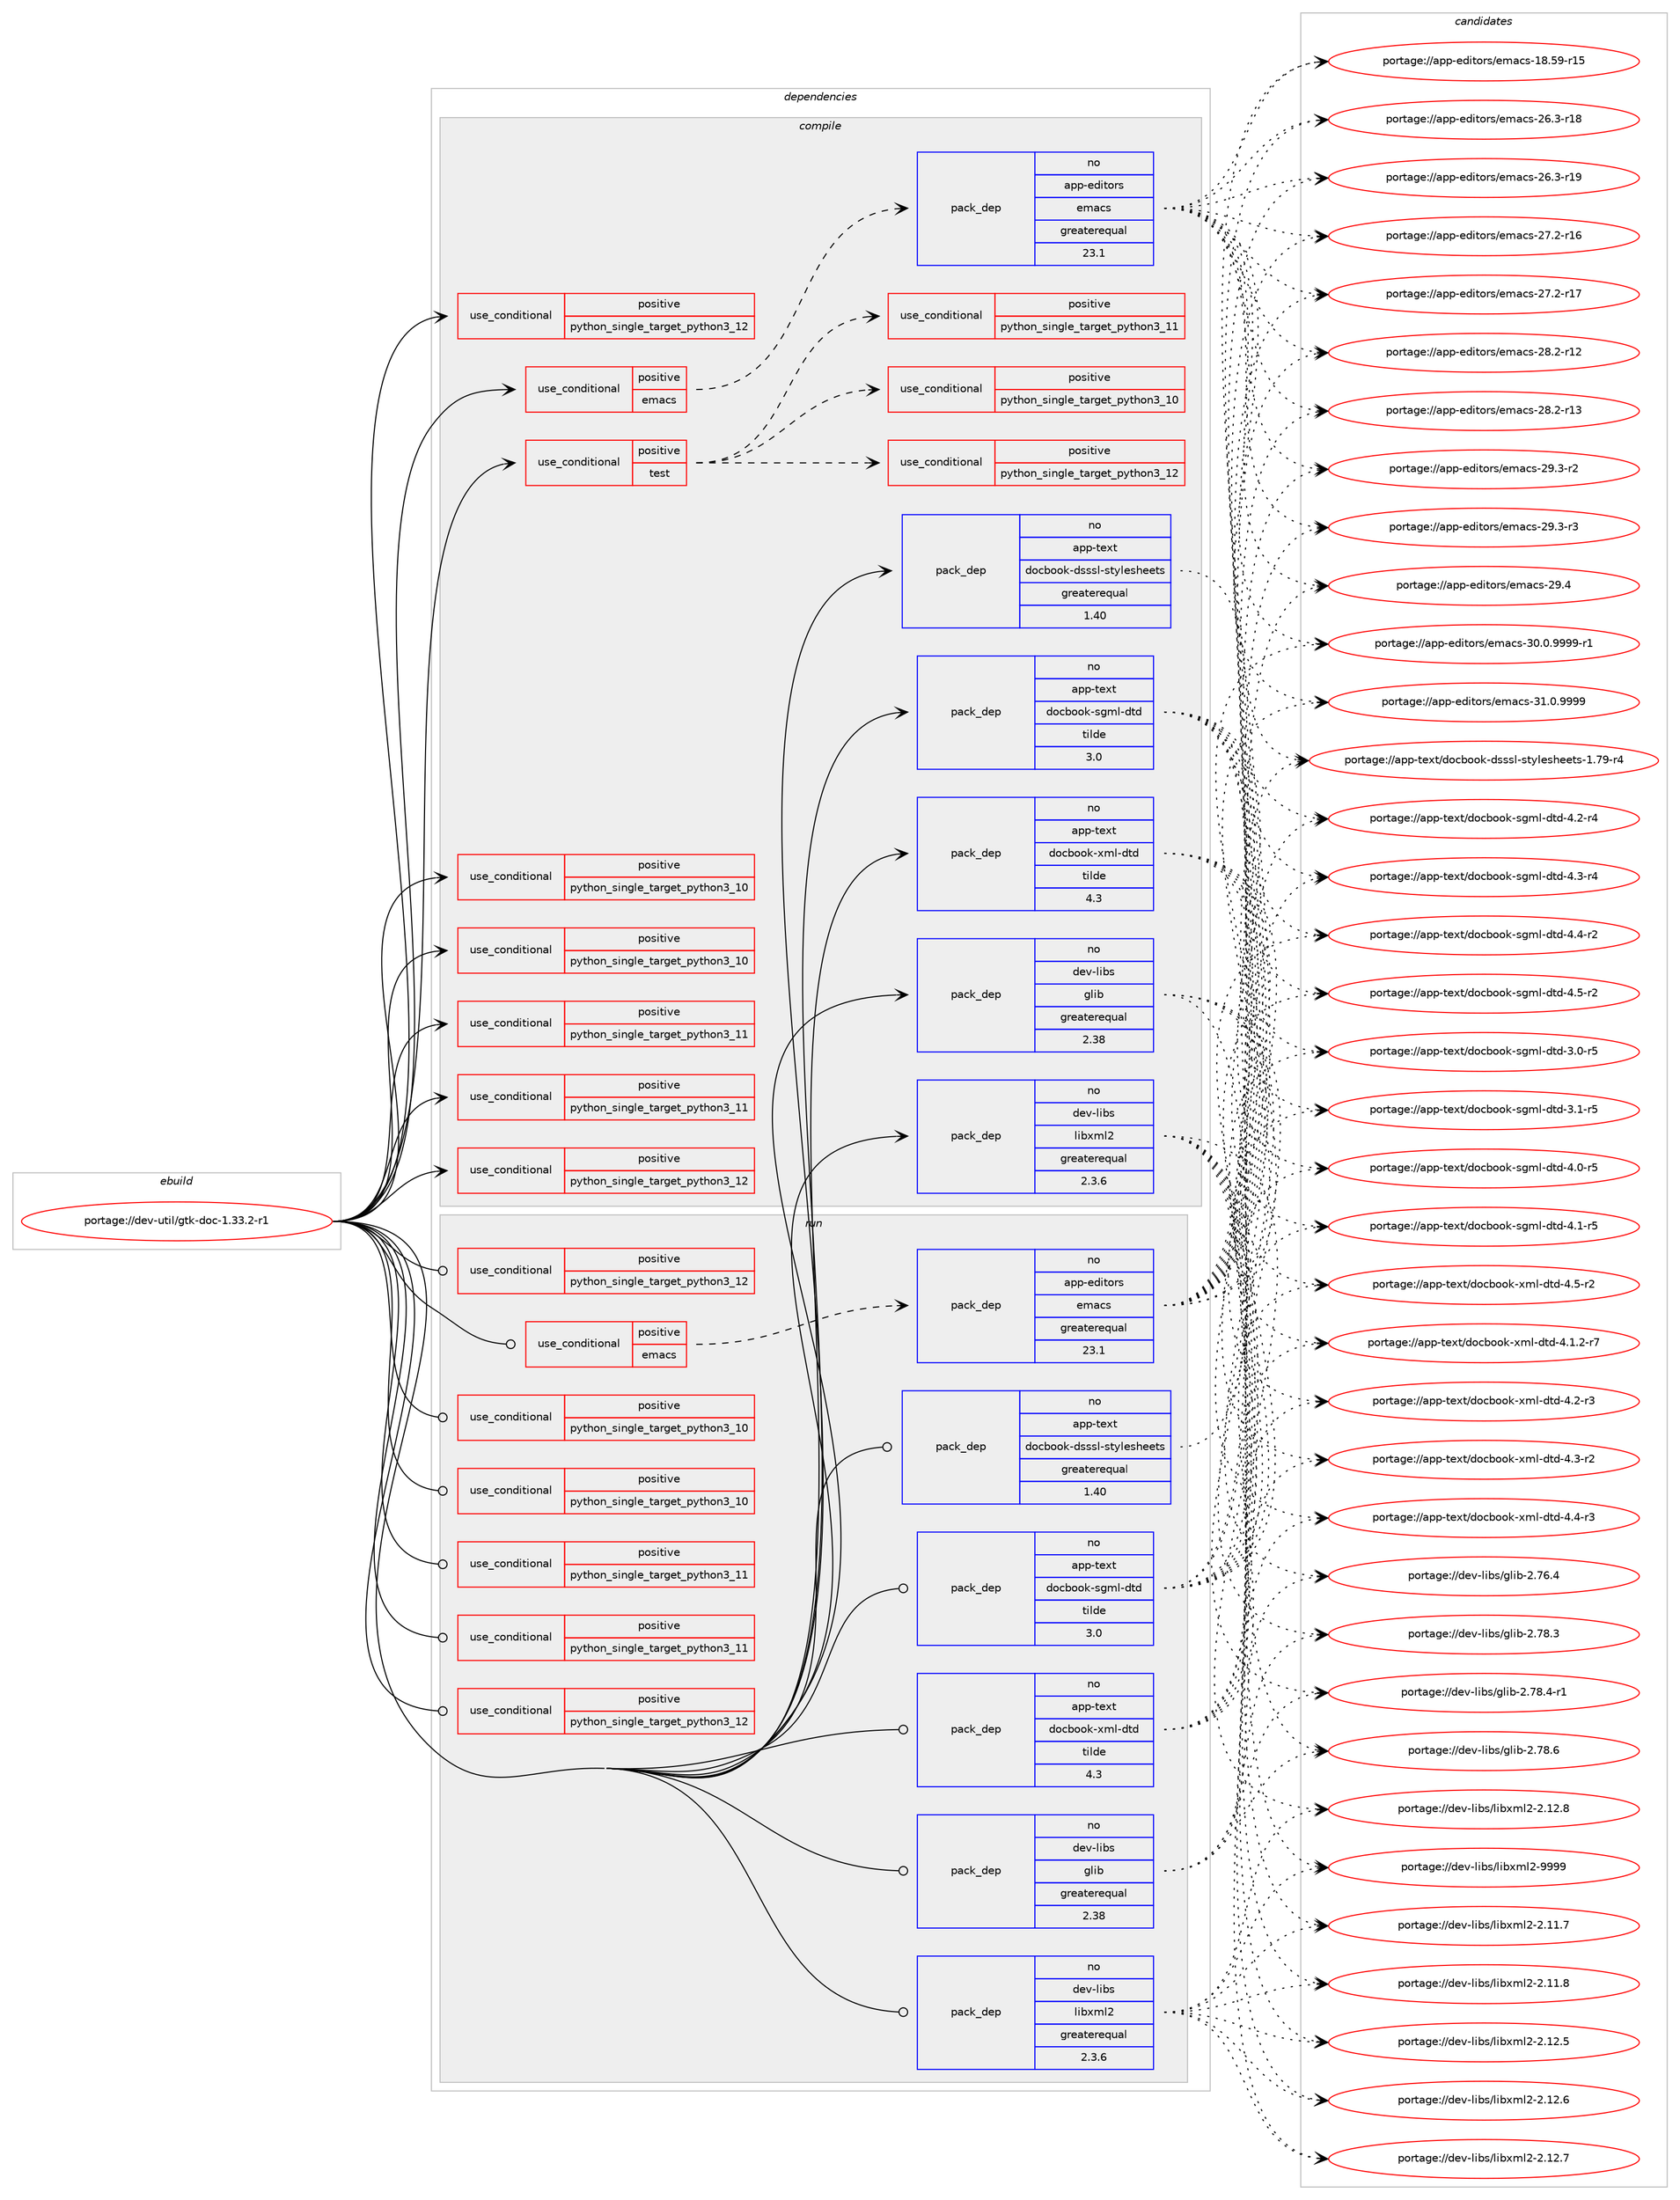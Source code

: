 digraph prolog {

# *************
# Graph options
# *************

newrank=true;
concentrate=true;
compound=true;
graph [rankdir=LR,fontname=Helvetica,fontsize=10,ranksep=1.5];#, ranksep=2.5, nodesep=0.2];
edge  [arrowhead=vee];
node  [fontname=Helvetica,fontsize=10];

# **********
# The ebuild
# **********

subgraph cluster_leftcol {
color=gray;
rank=same;
label=<<i>ebuild</i>>;
id [label="portage://dev-util/gtk-doc-1.33.2-r1", color=red, width=4, href="../dev-util/gtk-doc-1.33.2-r1.svg"];
}

# ****************
# The dependencies
# ****************

subgraph cluster_midcol {
color=gray;
label=<<i>dependencies</i>>;
subgraph cluster_compile {
fillcolor="#eeeeee";
style=filled;
label=<<i>compile</i>>;
subgraph cond59252 {
dependency110151 [label=<<TABLE BORDER="0" CELLBORDER="1" CELLSPACING="0" CELLPADDING="4"><TR><TD ROWSPAN="3" CELLPADDING="10">use_conditional</TD></TR><TR><TD>positive</TD></TR><TR><TD>emacs</TD></TR></TABLE>>, shape=none, color=red];
subgraph pack49504 {
dependency110152 [label=<<TABLE BORDER="0" CELLBORDER="1" CELLSPACING="0" CELLPADDING="4" WIDTH="220"><TR><TD ROWSPAN="6" CELLPADDING="30">pack_dep</TD></TR><TR><TD WIDTH="110">no</TD></TR><TR><TD>app-editors</TD></TR><TR><TD>emacs</TD></TR><TR><TD>greaterequal</TD></TR><TR><TD>23.1</TD></TR></TABLE>>, shape=none, color=blue];
}
dependency110151:e -> dependency110152:w [weight=20,style="dashed",arrowhead="vee"];
}
id:e -> dependency110151:w [weight=20,style="solid",arrowhead="vee"];
subgraph cond59253 {
dependency110153 [label=<<TABLE BORDER="0" CELLBORDER="1" CELLSPACING="0" CELLPADDING="4"><TR><TD ROWSPAN="3" CELLPADDING="10">use_conditional</TD></TR><TR><TD>positive</TD></TR><TR><TD>python_single_target_python3_10</TD></TR></TABLE>>, shape=none, color=red];
# *** BEGIN UNKNOWN DEPENDENCY TYPE (TODO) ***
# dependency110153 -> package_dependency(portage://dev-util/gtk-doc-1.33.2-r1,install,no,dev-lang,python,none,[,,],[slot(3.10)],[])
# *** END UNKNOWN DEPENDENCY TYPE (TODO) ***

}
id:e -> dependency110153:w [weight=20,style="solid",arrowhead="vee"];
subgraph cond59254 {
dependency110154 [label=<<TABLE BORDER="0" CELLBORDER="1" CELLSPACING="0" CELLPADDING="4"><TR><TD ROWSPAN="3" CELLPADDING="10">use_conditional</TD></TR><TR><TD>positive</TD></TR><TR><TD>python_single_target_python3_10</TD></TR></TABLE>>, shape=none, color=red];
# *** BEGIN UNKNOWN DEPENDENCY TYPE (TODO) ***
# dependency110154 -> package_dependency(portage://dev-util/gtk-doc-1.33.2-r1,install,no,dev-python,pygments,none,[,,],[],[use(enable(python_targets_python3_10),negative)])
# *** END UNKNOWN DEPENDENCY TYPE (TODO) ***

}
id:e -> dependency110154:w [weight=20,style="solid",arrowhead="vee"];
subgraph cond59255 {
dependency110155 [label=<<TABLE BORDER="0" CELLBORDER="1" CELLSPACING="0" CELLPADDING="4"><TR><TD ROWSPAN="3" CELLPADDING="10">use_conditional</TD></TR><TR><TD>positive</TD></TR><TR><TD>python_single_target_python3_11</TD></TR></TABLE>>, shape=none, color=red];
# *** BEGIN UNKNOWN DEPENDENCY TYPE (TODO) ***
# dependency110155 -> package_dependency(portage://dev-util/gtk-doc-1.33.2-r1,install,no,dev-lang,python,none,[,,],[slot(3.11)],[])
# *** END UNKNOWN DEPENDENCY TYPE (TODO) ***

}
id:e -> dependency110155:w [weight=20,style="solid",arrowhead="vee"];
subgraph cond59256 {
dependency110156 [label=<<TABLE BORDER="0" CELLBORDER="1" CELLSPACING="0" CELLPADDING="4"><TR><TD ROWSPAN="3" CELLPADDING="10">use_conditional</TD></TR><TR><TD>positive</TD></TR><TR><TD>python_single_target_python3_11</TD></TR></TABLE>>, shape=none, color=red];
# *** BEGIN UNKNOWN DEPENDENCY TYPE (TODO) ***
# dependency110156 -> package_dependency(portage://dev-util/gtk-doc-1.33.2-r1,install,no,dev-python,pygments,none,[,,],[],[use(enable(python_targets_python3_11),negative)])
# *** END UNKNOWN DEPENDENCY TYPE (TODO) ***

}
id:e -> dependency110156:w [weight=20,style="solid",arrowhead="vee"];
subgraph cond59257 {
dependency110157 [label=<<TABLE BORDER="0" CELLBORDER="1" CELLSPACING="0" CELLPADDING="4"><TR><TD ROWSPAN="3" CELLPADDING="10">use_conditional</TD></TR><TR><TD>positive</TD></TR><TR><TD>python_single_target_python3_12</TD></TR></TABLE>>, shape=none, color=red];
# *** BEGIN UNKNOWN DEPENDENCY TYPE (TODO) ***
# dependency110157 -> package_dependency(portage://dev-util/gtk-doc-1.33.2-r1,install,no,dev-lang,python,none,[,,],[slot(3.12)],[])
# *** END UNKNOWN DEPENDENCY TYPE (TODO) ***

}
id:e -> dependency110157:w [weight=20,style="solid",arrowhead="vee"];
subgraph cond59258 {
dependency110158 [label=<<TABLE BORDER="0" CELLBORDER="1" CELLSPACING="0" CELLPADDING="4"><TR><TD ROWSPAN="3" CELLPADDING="10">use_conditional</TD></TR><TR><TD>positive</TD></TR><TR><TD>python_single_target_python3_12</TD></TR></TABLE>>, shape=none, color=red];
# *** BEGIN UNKNOWN DEPENDENCY TYPE (TODO) ***
# dependency110158 -> package_dependency(portage://dev-util/gtk-doc-1.33.2-r1,install,no,dev-python,pygments,none,[,,],[],[use(enable(python_targets_python3_12),negative)])
# *** END UNKNOWN DEPENDENCY TYPE (TODO) ***

}
id:e -> dependency110158:w [weight=20,style="solid",arrowhead="vee"];
subgraph cond59259 {
dependency110159 [label=<<TABLE BORDER="0" CELLBORDER="1" CELLSPACING="0" CELLPADDING="4"><TR><TD ROWSPAN="3" CELLPADDING="10">use_conditional</TD></TR><TR><TD>positive</TD></TR><TR><TD>test</TD></TR></TABLE>>, shape=none, color=red];
subgraph cond59260 {
dependency110160 [label=<<TABLE BORDER="0" CELLBORDER="1" CELLSPACING="0" CELLPADDING="4"><TR><TD ROWSPAN="3" CELLPADDING="10">use_conditional</TD></TR><TR><TD>positive</TD></TR><TR><TD>python_single_target_python3_10</TD></TR></TABLE>>, shape=none, color=red];
# *** BEGIN UNKNOWN DEPENDENCY TYPE (TODO) ***
# dependency110160 -> package_dependency(portage://dev-util/gtk-doc-1.33.2-r1,install,no,dev-python,parameterized,none,[,,],[],[use(enable(python_targets_python3_10),negative)])
# *** END UNKNOWN DEPENDENCY TYPE (TODO) ***

}
dependency110159:e -> dependency110160:w [weight=20,style="dashed",arrowhead="vee"];
subgraph cond59261 {
dependency110161 [label=<<TABLE BORDER="0" CELLBORDER="1" CELLSPACING="0" CELLPADDING="4"><TR><TD ROWSPAN="3" CELLPADDING="10">use_conditional</TD></TR><TR><TD>positive</TD></TR><TR><TD>python_single_target_python3_11</TD></TR></TABLE>>, shape=none, color=red];
# *** BEGIN UNKNOWN DEPENDENCY TYPE (TODO) ***
# dependency110161 -> package_dependency(portage://dev-util/gtk-doc-1.33.2-r1,install,no,dev-python,parameterized,none,[,,],[],[use(enable(python_targets_python3_11),negative)])
# *** END UNKNOWN DEPENDENCY TYPE (TODO) ***

}
dependency110159:e -> dependency110161:w [weight=20,style="dashed",arrowhead="vee"];
subgraph cond59262 {
dependency110162 [label=<<TABLE BORDER="0" CELLBORDER="1" CELLSPACING="0" CELLPADDING="4"><TR><TD ROWSPAN="3" CELLPADDING="10">use_conditional</TD></TR><TR><TD>positive</TD></TR><TR><TD>python_single_target_python3_12</TD></TR></TABLE>>, shape=none, color=red];
# *** BEGIN UNKNOWN DEPENDENCY TYPE (TODO) ***
# dependency110162 -> package_dependency(portage://dev-util/gtk-doc-1.33.2-r1,install,no,dev-python,parameterized,none,[,,],[],[use(enable(python_targets_python3_12),negative)])
# *** END UNKNOWN DEPENDENCY TYPE (TODO) ***

}
dependency110159:e -> dependency110162:w [weight=20,style="dashed",arrowhead="vee"];
}
id:e -> dependency110159:w [weight=20,style="solid",arrowhead="vee"];
subgraph pack49505 {
dependency110163 [label=<<TABLE BORDER="0" CELLBORDER="1" CELLSPACING="0" CELLPADDING="4" WIDTH="220"><TR><TD ROWSPAN="6" CELLPADDING="30">pack_dep</TD></TR><TR><TD WIDTH="110">no</TD></TR><TR><TD>app-text</TD></TR><TR><TD>docbook-dsssl-stylesheets</TD></TR><TR><TD>greaterequal</TD></TR><TR><TD>1.40</TD></TR></TABLE>>, shape=none, color=blue];
}
id:e -> dependency110163:w [weight=20,style="solid",arrowhead="vee"];
subgraph pack49506 {
dependency110164 [label=<<TABLE BORDER="0" CELLBORDER="1" CELLSPACING="0" CELLPADDING="4" WIDTH="220"><TR><TD ROWSPAN="6" CELLPADDING="30">pack_dep</TD></TR><TR><TD WIDTH="110">no</TD></TR><TR><TD>app-text</TD></TR><TR><TD>docbook-sgml-dtd</TD></TR><TR><TD>tilde</TD></TR><TR><TD>3.0</TD></TR></TABLE>>, shape=none, color=blue];
}
id:e -> dependency110164:w [weight=20,style="solid",arrowhead="vee"];
subgraph pack49507 {
dependency110165 [label=<<TABLE BORDER="0" CELLBORDER="1" CELLSPACING="0" CELLPADDING="4" WIDTH="220"><TR><TD ROWSPAN="6" CELLPADDING="30">pack_dep</TD></TR><TR><TD WIDTH="110">no</TD></TR><TR><TD>app-text</TD></TR><TR><TD>docbook-xml-dtd</TD></TR><TR><TD>tilde</TD></TR><TR><TD>4.3</TD></TR></TABLE>>, shape=none, color=blue];
}
id:e -> dependency110165:w [weight=20,style="solid",arrowhead="vee"];
# *** BEGIN UNKNOWN DEPENDENCY TYPE (TODO) ***
# id -> package_dependency(portage://dev-util/gtk-doc-1.33.2-r1,install,no,app-text,docbook-xsl-stylesheets,none,[,,],[],[])
# *** END UNKNOWN DEPENDENCY TYPE (TODO) ***

subgraph pack49508 {
dependency110166 [label=<<TABLE BORDER="0" CELLBORDER="1" CELLSPACING="0" CELLPADDING="4" WIDTH="220"><TR><TD ROWSPAN="6" CELLPADDING="30">pack_dep</TD></TR><TR><TD WIDTH="110">no</TD></TR><TR><TD>dev-libs</TD></TR><TR><TD>glib</TD></TR><TR><TD>greaterequal</TD></TR><TR><TD>2.38</TD></TR></TABLE>>, shape=none, color=blue];
}
id:e -> dependency110166:w [weight=20,style="solid",arrowhead="vee"];
subgraph pack49509 {
dependency110167 [label=<<TABLE BORDER="0" CELLBORDER="1" CELLSPACING="0" CELLPADDING="4" WIDTH="220"><TR><TD ROWSPAN="6" CELLPADDING="30">pack_dep</TD></TR><TR><TD WIDTH="110">no</TD></TR><TR><TD>dev-libs</TD></TR><TR><TD>libxml2</TD></TR><TR><TD>greaterequal</TD></TR><TR><TD>2.3.6</TD></TR></TABLE>>, shape=none, color=blue];
}
id:e -> dependency110167:w [weight=20,style="solid",arrowhead="vee"];
# *** BEGIN UNKNOWN DEPENDENCY TYPE (TODO) ***
# id -> package_dependency(portage://dev-util/gtk-doc-1.33.2-r1,install,no,dev-libs,libxslt,none,[,,],[],[])
# *** END UNKNOWN DEPENDENCY TYPE (TODO) ***

}
subgraph cluster_compileandrun {
fillcolor="#eeeeee";
style=filled;
label=<<i>compile and run</i>>;
}
subgraph cluster_run {
fillcolor="#eeeeee";
style=filled;
label=<<i>run</i>>;
subgraph cond59263 {
dependency110168 [label=<<TABLE BORDER="0" CELLBORDER="1" CELLSPACING="0" CELLPADDING="4"><TR><TD ROWSPAN="3" CELLPADDING="10">use_conditional</TD></TR><TR><TD>positive</TD></TR><TR><TD>emacs</TD></TR></TABLE>>, shape=none, color=red];
subgraph pack49510 {
dependency110169 [label=<<TABLE BORDER="0" CELLBORDER="1" CELLSPACING="0" CELLPADDING="4" WIDTH="220"><TR><TD ROWSPAN="6" CELLPADDING="30">pack_dep</TD></TR><TR><TD WIDTH="110">no</TD></TR><TR><TD>app-editors</TD></TR><TR><TD>emacs</TD></TR><TR><TD>greaterequal</TD></TR><TR><TD>23.1</TD></TR></TABLE>>, shape=none, color=blue];
}
dependency110168:e -> dependency110169:w [weight=20,style="dashed",arrowhead="vee"];
}
id:e -> dependency110168:w [weight=20,style="solid",arrowhead="odot"];
subgraph cond59264 {
dependency110170 [label=<<TABLE BORDER="0" CELLBORDER="1" CELLSPACING="0" CELLPADDING="4"><TR><TD ROWSPAN="3" CELLPADDING="10">use_conditional</TD></TR><TR><TD>positive</TD></TR><TR><TD>python_single_target_python3_10</TD></TR></TABLE>>, shape=none, color=red];
# *** BEGIN UNKNOWN DEPENDENCY TYPE (TODO) ***
# dependency110170 -> package_dependency(portage://dev-util/gtk-doc-1.33.2-r1,run,no,dev-lang,python,none,[,,],[slot(3.10)],[])
# *** END UNKNOWN DEPENDENCY TYPE (TODO) ***

}
id:e -> dependency110170:w [weight=20,style="solid",arrowhead="odot"];
subgraph cond59265 {
dependency110171 [label=<<TABLE BORDER="0" CELLBORDER="1" CELLSPACING="0" CELLPADDING="4"><TR><TD ROWSPAN="3" CELLPADDING="10">use_conditional</TD></TR><TR><TD>positive</TD></TR><TR><TD>python_single_target_python3_10</TD></TR></TABLE>>, shape=none, color=red];
# *** BEGIN UNKNOWN DEPENDENCY TYPE (TODO) ***
# dependency110171 -> package_dependency(portage://dev-util/gtk-doc-1.33.2-r1,run,no,dev-python,pygments,none,[,,],[],[use(enable(python_targets_python3_10),negative)])
# *** END UNKNOWN DEPENDENCY TYPE (TODO) ***

}
id:e -> dependency110171:w [weight=20,style="solid",arrowhead="odot"];
subgraph cond59266 {
dependency110172 [label=<<TABLE BORDER="0" CELLBORDER="1" CELLSPACING="0" CELLPADDING="4"><TR><TD ROWSPAN="3" CELLPADDING="10">use_conditional</TD></TR><TR><TD>positive</TD></TR><TR><TD>python_single_target_python3_11</TD></TR></TABLE>>, shape=none, color=red];
# *** BEGIN UNKNOWN DEPENDENCY TYPE (TODO) ***
# dependency110172 -> package_dependency(portage://dev-util/gtk-doc-1.33.2-r1,run,no,dev-lang,python,none,[,,],[slot(3.11)],[])
# *** END UNKNOWN DEPENDENCY TYPE (TODO) ***

}
id:e -> dependency110172:w [weight=20,style="solid",arrowhead="odot"];
subgraph cond59267 {
dependency110173 [label=<<TABLE BORDER="0" CELLBORDER="1" CELLSPACING="0" CELLPADDING="4"><TR><TD ROWSPAN="3" CELLPADDING="10">use_conditional</TD></TR><TR><TD>positive</TD></TR><TR><TD>python_single_target_python3_11</TD></TR></TABLE>>, shape=none, color=red];
# *** BEGIN UNKNOWN DEPENDENCY TYPE (TODO) ***
# dependency110173 -> package_dependency(portage://dev-util/gtk-doc-1.33.2-r1,run,no,dev-python,pygments,none,[,,],[],[use(enable(python_targets_python3_11),negative)])
# *** END UNKNOWN DEPENDENCY TYPE (TODO) ***

}
id:e -> dependency110173:w [weight=20,style="solid",arrowhead="odot"];
subgraph cond59268 {
dependency110174 [label=<<TABLE BORDER="0" CELLBORDER="1" CELLSPACING="0" CELLPADDING="4"><TR><TD ROWSPAN="3" CELLPADDING="10">use_conditional</TD></TR><TR><TD>positive</TD></TR><TR><TD>python_single_target_python3_12</TD></TR></TABLE>>, shape=none, color=red];
# *** BEGIN UNKNOWN DEPENDENCY TYPE (TODO) ***
# dependency110174 -> package_dependency(portage://dev-util/gtk-doc-1.33.2-r1,run,no,dev-lang,python,none,[,,],[slot(3.12)],[])
# *** END UNKNOWN DEPENDENCY TYPE (TODO) ***

}
id:e -> dependency110174:w [weight=20,style="solid",arrowhead="odot"];
subgraph cond59269 {
dependency110175 [label=<<TABLE BORDER="0" CELLBORDER="1" CELLSPACING="0" CELLPADDING="4"><TR><TD ROWSPAN="3" CELLPADDING="10">use_conditional</TD></TR><TR><TD>positive</TD></TR><TR><TD>python_single_target_python3_12</TD></TR></TABLE>>, shape=none, color=red];
# *** BEGIN UNKNOWN DEPENDENCY TYPE (TODO) ***
# dependency110175 -> package_dependency(portage://dev-util/gtk-doc-1.33.2-r1,run,no,dev-python,pygments,none,[,,],[],[use(enable(python_targets_python3_12),negative)])
# *** END UNKNOWN DEPENDENCY TYPE (TODO) ***

}
id:e -> dependency110175:w [weight=20,style="solid",arrowhead="odot"];
subgraph pack49511 {
dependency110176 [label=<<TABLE BORDER="0" CELLBORDER="1" CELLSPACING="0" CELLPADDING="4" WIDTH="220"><TR><TD ROWSPAN="6" CELLPADDING="30">pack_dep</TD></TR><TR><TD WIDTH="110">no</TD></TR><TR><TD>app-text</TD></TR><TR><TD>docbook-dsssl-stylesheets</TD></TR><TR><TD>greaterequal</TD></TR><TR><TD>1.40</TD></TR></TABLE>>, shape=none, color=blue];
}
id:e -> dependency110176:w [weight=20,style="solid",arrowhead="odot"];
subgraph pack49512 {
dependency110177 [label=<<TABLE BORDER="0" CELLBORDER="1" CELLSPACING="0" CELLPADDING="4" WIDTH="220"><TR><TD ROWSPAN="6" CELLPADDING="30">pack_dep</TD></TR><TR><TD WIDTH="110">no</TD></TR><TR><TD>app-text</TD></TR><TR><TD>docbook-sgml-dtd</TD></TR><TR><TD>tilde</TD></TR><TR><TD>3.0</TD></TR></TABLE>>, shape=none, color=blue];
}
id:e -> dependency110177:w [weight=20,style="solid",arrowhead="odot"];
subgraph pack49513 {
dependency110178 [label=<<TABLE BORDER="0" CELLBORDER="1" CELLSPACING="0" CELLPADDING="4" WIDTH="220"><TR><TD ROWSPAN="6" CELLPADDING="30">pack_dep</TD></TR><TR><TD WIDTH="110">no</TD></TR><TR><TD>app-text</TD></TR><TR><TD>docbook-xml-dtd</TD></TR><TR><TD>tilde</TD></TR><TR><TD>4.3</TD></TR></TABLE>>, shape=none, color=blue];
}
id:e -> dependency110178:w [weight=20,style="solid",arrowhead="odot"];
# *** BEGIN UNKNOWN DEPENDENCY TYPE (TODO) ***
# id -> package_dependency(portage://dev-util/gtk-doc-1.33.2-r1,run,no,app-text,docbook-xsl-stylesheets,none,[,,],[],[])
# *** END UNKNOWN DEPENDENCY TYPE (TODO) ***

subgraph pack49514 {
dependency110179 [label=<<TABLE BORDER="0" CELLBORDER="1" CELLSPACING="0" CELLPADDING="4" WIDTH="220"><TR><TD ROWSPAN="6" CELLPADDING="30">pack_dep</TD></TR><TR><TD WIDTH="110">no</TD></TR><TR><TD>dev-libs</TD></TR><TR><TD>glib</TD></TR><TR><TD>greaterequal</TD></TR><TR><TD>2.38</TD></TR></TABLE>>, shape=none, color=blue];
}
id:e -> dependency110179:w [weight=20,style="solid",arrowhead="odot"];
subgraph pack49515 {
dependency110180 [label=<<TABLE BORDER="0" CELLBORDER="1" CELLSPACING="0" CELLPADDING="4" WIDTH="220"><TR><TD ROWSPAN="6" CELLPADDING="30">pack_dep</TD></TR><TR><TD WIDTH="110">no</TD></TR><TR><TD>dev-libs</TD></TR><TR><TD>libxml2</TD></TR><TR><TD>greaterequal</TD></TR><TR><TD>2.3.6</TD></TR></TABLE>>, shape=none, color=blue];
}
id:e -> dependency110180:w [weight=20,style="solid",arrowhead="odot"];
# *** BEGIN UNKNOWN DEPENDENCY TYPE (TODO) ***
# id -> package_dependency(portage://dev-util/gtk-doc-1.33.2-r1,run,no,dev-libs,libxslt,none,[,,],[],[])
# *** END UNKNOWN DEPENDENCY TYPE (TODO) ***

}
}

# **************
# The candidates
# **************

subgraph cluster_choices {
rank=same;
color=gray;
label=<<i>candidates</i>>;

subgraph choice49504 {
color=black;
nodesep=1;
choice9711211245101100105116111114115471011099799115454956465357451144953 [label="portage://app-editors/emacs-18.59-r15", color=red, width=4,href="../app-editors/emacs-18.59-r15.svg"];
choice97112112451011001051161111141154710110997991154550544651451144956 [label="portage://app-editors/emacs-26.3-r18", color=red, width=4,href="../app-editors/emacs-26.3-r18.svg"];
choice97112112451011001051161111141154710110997991154550544651451144957 [label="portage://app-editors/emacs-26.3-r19", color=red, width=4,href="../app-editors/emacs-26.3-r19.svg"];
choice97112112451011001051161111141154710110997991154550554650451144954 [label="portage://app-editors/emacs-27.2-r16", color=red, width=4,href="../app-editors/emacs-27.2-r16.svg"];
choice97112112451011001051161111141154710110997991154550554650451144955 [label="portage://app-editors/emacs-27.2-r17", color=red, width=4,href="../app-editors/emacs-27.2-r17.svg"];
choice97112112451011001051161111141154710110997991154550564650451144950 [label="portage://app-editors/emacs-28.2-r12", color=red, width=4,href="../app-editors/emacs-28.2-r12.svg"];
choice97112112451011001051161111141154710110997991154550564650451144951 [label="portage://app-editors/emacs-28.2-r13", color=red, width=4,href="../app-editors/emacs-28.2-r13.svg"];
choice971121124510110010511611111411547101109979911545505746514511450 [label="portage://app-editors/emacs-29.3-r2", color=red, width=4,href="../app-editors/emacs-29.3-r2.svg"];
choice971121124510110010511611111411547101109979911545505746514511451 [label="portage://app-editors/emacs-29.3-r3", color=red, width=4,href="../app-editors/emacs-29.3-r3.svg"];
choice97112112451011001051161111141154710110997991154550574652 [label="portage://app-editors/emacs-29.4", color=red, width=4,href="../app-editors/emacs-29.4.svg"];
choice9711211245101100105116111114115471011099799115455148464846575757574511449 [label="portage://app-editors/emacs-30.0.9999-r1", color=red, width=4,href="../app-editors/emacs-30.0.9999-r1.svg"];
choice971121124510110010511611111411547101109979911545514946484657575757 [label="portage://app-editors/emacs-31.0.9999", color=red, width=4,href="../app-editors/emacs-31.0.9999.svg"];
dependency110152:e -> choice9711211245101100105116111114115471011099799115454956465357451144953:w [style=dotted,weight="100"];
dependency110152:e -> choice97112112451011001051161111141154710110997991154550544651451144956:w [style=dotted,weight="100"];
dependency110152:e -> choice97112112451011001051161111141154710110997991154550544651451144957:w [style=dotted,weight="100"];
dependency110152:e -> choice97112112451011001051161111141154710110997991154550554650451144954:w [style=dotted,weight="100"];
dependency110152:e -> choice97112112451011001051161111141154710110997991154550554650451144955:w [style=dotted,weight="100"];
dependency110152:e -> choice97112112451011001051161111141154710110997991154550564650451144950:w [style=dotted,weight="100"];
dependency110152:e -> choice97112112451011001051161111141154710110997991154550564650451144951:w [style=dotted,weight="100"];
dependency110152:e -> choice971121124510110010511611111411547101109979911545505746514511450:w [style=dotted,weight="100"];
dependency110152:e -> choice971121124510110010511611111411547101109979911545505746514511451:w [style=dotted,weight="100"];
dependency110152:e -> choice97112112451011001051161111141154710110997991154550574652:w [style=dotted,weight="100"];
dependency110152:e -> choice9711211245101100105116111114115471011099799115455148464846575757574511449:w [style=dotted,weight="100"];
dependency110152:e -> choice971121124510110010511611111411547101109979911545514946484657575757:w [style=dotted,weight="100"];
}
subgraph choice49505 {
color=black;
nodesep=1;
choice9711211245116101120116471001119998111111107451001151151151084511511612110810111510410110111611545494655574511452 [label="portage://app-text/docbook-dsssl-stylesheets-1.79-r4", color=red, width=4,href="../app-text/docbook-dsssl-stylesheets-1.79-r4.svg"];
dependency110163:e -> choice9711211245116101120116471001119998111111107451001151151151084511511612110810111510410110111611545494655574511452:w [style=dotted,weight="100"];
}
subgraph choice49506 {
color=black;
nodesep=1;
choice97112112451161011201164710011199981111111074511510310910845100116100455146484511453 [label="portage://app-text/docbook-sgml-dtd-3.0-r5", color=red, width=4,href="../app-text/docbook-sgml-dtd-3.0-r5.svg"];
choice97112112451161011201164710011199981111111074511510310910845100116100455146494511453 [label="portage://app-text/docbook-sgml-dtd-3.1-r5", color=red, width=4,href="../app-text/docbook-sgml-dtd-3.1-r5.svg"];
choice97112112451161011201164710011199981111111074511510310910845100116100455246484511453 [label="portage://app-text/docbook-sgml-dtd-4.0-r5", color=red, width=4,href="../app-text/docbook-sgml-dtd-4.0-r5.svg"];
choice97112112451161011201164710011199981111111074511510310910845100116100455246494511453 [label="portage://app-text/docbook-sgml-dtd-4.1-r5", color=red, width=4,href="../app-text/docbook-sgml-dtd-4.1-r5.svg"];
choice97112112451161011201164710011199981111111074511510310910845100116100455246504511452 [label="portage://app-text/docbook-sgml-dtd-4.2-r4", color=red, width=4,href="../app-text/docbook-sgml-dtd-4.2-r4.svg"];
choice97112112451161011201164710011199981111111074511510310910845100116100455246514511452 [label="portage://app-text/docbook-sgml-dtd-4.3-r4", color=red, width=4,href="../app-text/docbook-sgml-dtd-4.3-r4.svg"];
choice97112112451161011201164710011199981111111074511510310910845100116100455246524511450 [label="portage://app-text/docbook-sgml-dtd-4.4-r2", color=red, width=4,href="../app-text/docbook-sgml-dtd-4.4-r2.svg"];
choice97112112451161011201164710011199981111111074511510310910845100116100455246534511450 [label="portage://app-text/docbook-sgml-dtd-4.5-r2", color=red, width=4,href="../app-text/docbook-sgml-dtd-4.5-r2.svg"];
dependency110164:e -> choice97112112451161011201164710011199981111111074511510310910845100116100455146484511453:w [style=dotted,weight="100"];
dependency110164:e -> choice97112112451161011201164710011199981111111074511510310910845100116100455146494511453:w [style=dotted,weight="100"];
dependency110164:e -> choice97112112451161011201164710011199981111111074511510310910845100116100455246484511453:w [style=dotted,weight="100"];
dependency110164:e -> choice97112112451161011201164710011199981111111074511510310910845100116100455246494511453:w [style=dotted,weight="100"];
dependency110164:e -> choice97112112451161011201164710011199981111111074511510310910845100116100455246504511452:w [style=dotted,weight="100"];
dependency110164:e -> choice97112112451161011201164710011199981111111074511510310910845100116100455246514511452:w [style=dotted,weight="100"];
dependency110164:e -> choice97112112451161011201164710011199981111111074511510310910845100116100455246524511450:w [style=dotted,weight="100"];
dependency110164:e -> choice97112112451161011201164710011199981111111074511510310910845100116100455246534511450:w [style=dotted,weight="100"];
}
subgraph choice49507 {
color=black;
nodesep=1;
choice971121124511610112011647100111999811111110745120109108451001161004552464946504511455 [label="portage://app-text/docbook-xml-dtd-4.1.2-r7", color=red, width=4,href="../app-text/docbook-xml-dtd-4.1.2-r7.svg"];
choice97112112451161011201164710011199981111111074512010910845100116100455246504511451 [label="portage://app-text/docbook-xml-dtd-4.2-r3", color=red, width=4,href="../app-text/docbook-xml-dtd-4.2-r3.svg"];
choice97112112451161011201164710011199981111111074512010910845100116100455246514511450 [label="portage://app-text/docbook-xml-dtd-4.3-r2", color=red, width=4,href="../app-text/docbook-xml-dtd-4.3-r2.svg"];
choice97112112451161011201164710011199981111111074512010910845100116100455246524511451 [label="portage://app-text/docbook-xml-dtd-4.4-r3", color=red, width=4,href="../app-text/docbook-xml-dtd-4.4-r3.svg"];
choice97112112451161011201164710011199981111111074512010910845100116100455246534511450 [label="portage://app-text/docbook-xml-dtd-4.5-r2", color=red, width=4,href="../app-text/docbook-xml-dtd-4.5-r2.svg"];
dependency110165:e -> choice971121124511610112011647100111999811111110745120109108451001161004552464946504511455:w [style=dotted,weight="100"];
dependency110165:e -> choice97112112451161011201164710011199981111111074512010910845100116100455246504511451:w [style=dotted,weight="100"];
dependency110165:e -> choice97112112451161011201164710011199981111111074512010910845100116100455246514511450:w [style=dotted,weight="100"];
dependency110165:e -> choice97112112451161011201164710011199981111111074512010910845100116100455246524511451:w [style=dotted,weight="100"];
dependency110165:e -> choice97112112451161011201164710011199981111111074512010910845100116100455246534511450:w [style=dotted,weight="100"];
}
subgraph choice49508 {
color=black;
nodesep=1;
choice1001011184510810598115471031081059845504655544652 [label="portage://dev-libs/glib-2.76.4", color=red, width=4,href="../dev-libs/glib-2.76.4.svg"];
choice1001011184510810598115471031081059845504655564651 [label="portage://dev-libs/glib-2.78.3", color=red, width=4,href="../dev-libs/glib-2.78.3.svg"];
choice10010111845108105981154710310810598455046555646524511449 [label="portage://dev-libs/glib-2.78.4-r1", color=red, width=4,href="../dev-libs/glib-2.78.4-r1.svg"];
choice1001011184510810598115471031081059845504655564654 [label="portage://dev-libs/glib-2.78.6", color=red, width=4,href="../dev-libs/glib-2.78.6.svg"];
dependency110166:e -> choice1001011184510810598115471031081059845504655544652:w [style=dotted,weight="100"];
dependency110166:e -> choice1001011184510810598115471031081059845504655564651:w [style=dotted,weight="100"];
dependency110166:e -> choice10010111845108105981154710310810598455046555646524511449:w [style=dotted,weight="100"];
dependency110166:e -> choice1001011184510810598115471031081059845504655564654:w [style=dotted,weight="100"];
}
subgraph choice49509 {
color=black;
nodesep=1;
choice100101118451081059811547108105981201091085045504649494655 [label="portage://dev-libs/libxml2-2.11.7", color=red, width=4,href="../dev-libs/libxml2-2.11.7.svg"];
choice100101118451081059811547108105981201091085045504649494656 [label="portage://dev-libs/libxml2-2.11.8", color=red, width=4,href="../dev-libs/libxml2-2.11.8.svg"];
choice100101118451081059811547108105981201091085045504649504653 [label="portage://dev-libs/libxml2-2.12.5", color=red, width=4,href="../dev-libs/libxml2-2.12.5.svg"];
choice100101118451081059811547108105981201091085045504649504654 [label="portage://dev-libs/libxml2-2.12.6", color=red, width=4,href="../dev-libs/libxml2-2.12.6.svg"];
choice100101118451081059811547108105981201091085045504649504655 [label="portage://dev-libs/libxml2-2.12.7", color=red, width=4,href="../dev-libs/libxml2-2.12.7.svg"];
choice100101118451081059811547108105981201091085045504649504656 [label="portage://dev-libs/libxml2-2.12.8", color=red, width=4,href="../dev-libs/libxml2-2.12.8.svg"];
choice10010111845108105981154710810598120109108504557575757 [label="portage://dev-libs/libxml2-9999", color=red, width=4,href="../dev-libs/libxml2-9999.svg"];
dependency110167:e -> choice100101118451081059811547108105981201091085045504649494655:w [style=dotted,weight="100"];
dependency110167:e -> choice100101118451081059811547108105981201091085045504649494656:w [style=dotted,weight="100"];
dependency110167:e -> choice100101118451081059811547108105981201091085045504649504653:w [style=dotted,weight="100"];
dependency110167:e -> choice100101118451081059811547108105981201091085045504649504654:w [style=dotted,weight="100"];
dependency110167:e -> choice100101118451081059811547108105981201091085045504649504655:w [style=dotted,weight="100"];
dependency110167:e -> choice100101118451081059811547108105981201091085045504649504656:w [style=dotted,weight="100"];
dependency110167:e -> choice10010111845108105981154710810598120109108504557575757:w [style=dotted,weight="100"];
}
subgraph choice49510 {
color=black;
nodesep=1;
choice9711211245101100105116111114115471011099799115454956465357451144953 [label="portage://app-editors/emacs-18.59-r15", color=red, width=4,href="../app-editors/emacs-18.59-r15.svg"];
choice97112112451011001051161111141154710110997991154550544651451144956 [label="portage://app-editors/emacs-26.3-r18", color=red, width=4,href="../app-editors/emacs-26.3-r18.svg"];
choice97112112451011001051161111141154710110997991154550544651451144957 [label="portage://app-editors/emacs-26.3-r19", color=red, width=4,href="../app-editors/emacs-26.3-r19.svg"];
choice97112112451011001051161111141154710110997991154550554650451144954 [label="portage://app-editors/emacs-27.2-r16", color=red, width=4,href="../app-editors/emacs-27.2-r16.svg"];
choice97112112451011001051161111141154710110997991154550554650451144955 [label="portage://app-editors/emacs-27.2-r17", color=red, width=4,href="../app-editors/emacs-27.2-r17.svg"];
choice97112112451011001051161111141154710110997991154550564650451144950 [label="portage://app-editors/emacs-28.2-r12", color=red, width=4,href="../app-editors/emacs-28.2-r12.svg"];
choice97112112451011001051161111141154710110997991154550564650451144951 [label="portage://app-editors/emacs-28.2-r13", color=red, width=4,href="../app-editors/emacs-28.2-r13.svg"];
choice971121124510110010511611111411547101109979911545505746514511450 [label="portage://app-editors/emacs-29.3-r2", color=red, width=4,href="../app-editors/emacs-29.3-r2.svg"];
choice971121124510110010511611111411547101109979911545505746514511451 [label="portage://app-editors/emacs-29.3-r3", color=red, width=4,href="../app-editors/emacs-29.3-r3.svg"];
choice97112112451011001051161111141154710110997991154550574652 [label="portage://app-editors/emacs-29.4", color=red, width=4,href="../app-editors/emacs-29.4.svg"];
choice9711211245101100105116111114115471011099799115455148464846575757574511449 [label="portage://app-editors/emacs-30.0.9999-r1", color=red, width=4,href="../app-editors/emacs-30.0.9999-r1.svg"];
choice971121124510110010511611111411547101109979911545514946484657575757 [label="portage://app-editors/emacs-31.0.9999", color=red, width=4,href="../app-editors/emacs-31.0.9999.svg"];
dependency110169:e -> choice9711211245101100105116111114115471011099799115454956465357451144953:w [style=dotted,weight="100"];
dependency110169:e -> choice97112112451011001051161111141154710110997991154550544651451144956:w [style=dotted,weight="100"];
dependency110169:e -> choice97112112451011001051161111141154710110997991154550544651451144957:w [style=dotted,weight="100"];
dependency110169:e -> choice97112112451011001051161111141154710110997991154550554650451144954:w [style=dotted,weight="100"];
dependency110169:e -> choice97112112451011001051161111141154710110997991154550554650451144955:w [style=dotted,weight="100"];
dependency110169:e -> choice97112112451011001051161111141154710110997991154550564650451144950:w [style=dotted,weight="100"];
dependency110169:e -> choice97112112451011001051161111141154710110997991154550564650451144951:w [style=dotted,weight="100"];
dependency110169:e -> choice971121124510110010511611111411547101109979911545505746514511450:w [style=dotted,weight="100"];
dependency110169:e -> choice971121124510110010511611111411547101109979911545505746514511451:w [style=dotted,weight="100"];
dependency110169:e -> choice97112112451011001051161111141154710110997991154550574652:w [style=dotted,weight="100"];
dependency110169:e -> choice9711211245101100105116111114115471011099799115455148464846575757574511449:w [style=dotted,weight="100"];
dependency110169:e -> choice971121124510110010511611111411547101109979911545514946484657575757:w [style=dotted,weight="100"];
}
subgraph choice49511 {
color=black;
nodesep=1;
choice9711211245116101120116471001119998111111107451001151151151084511511612110810111510410110111611545494655574511452 [label="portage://app-text/docbook-dsssl-stylesheets-1.79-r4", color=red, width=4,href="../app-text/docbook-dsssl-stylesheets-1.79-r4.svg"];
dependency110176:e -> choice9711211245116101120116471001119998111111107451001151151151084511511612110810111510410110111611545494655574511452:w [style=dotted,weight="100"];
}
subgraph choice49512 {
color=black;
nodesep=1;
choice97112112451161011201164710011199981111111074511510310910845100116100455146484511453 [label="portage://app-text/docbook-sgml-dtd-3.0-r5", color=red, width=4,href="../app-text/docbook-sgml-dtd-3.0-r5.svg"];
choice97112112451161011201164710011199981111111074511510310910845100116100455146494511453 [label="portage://app-text/docbook-sgml-dtd-3.1-r5", color=red, width=4,href="../app-text/docbook-sgml-dtd-3.1-r5.svg"];
choice97112112451161011201164710011199981111111074511510310910845100116100455246484511453 [label="portage://app-text/docbook-sgml-dtd-4.0-r5", color=red, width=4,href="../app-text/docbook-sgml-dtd-4.0-r5.svg"];
choice97112112451161011201164710011199981111111074511510310910845100116100455246494511453 [label="portage://app-text/docbook-sgml-dtd-4.1-r5", color=red, width=4,href="../app-text/docbook-sgml-dtd-4.1-r5.svg"];
choice97112112451161011201164710011199981111111074511510310910845100116100455246504511452 [label="portage://app-text/docbook-sgml-dtd-4.2-r4", color=red, width=4,href="../app-text/docbook-sgml-dtd-4.2-r4.svg"];
choice97112112451161011201164710011199981111111074511510310910845100116100455246514511452 [label="portage://app-text/docbook-sgml-dtd-4.3-r4", color=red, width=4,href="../app-text/docbook-sgml-dtd-4.3-r4.svg"];
choice97112112451161011201164710011199981111111074511510310910845100116100455246524511450 [label="portage://app-text/docbook-sgml-dtd-4.4-r2", color=red, width=4,href="../app-text/docbook-sgml-dtd-4.4-r2.svg"];
choice97112112451161011201164710011199981111111074511510310910845100116100455246534511450 [label="portage://app-text/docbook-sgml-dtd-4.5-r2", color=red, width=4,href="../app-text/docbook-sgml-dtd-4.5-r2.svg"];
dependency110177:e -> choice97112112451161011201164710011199981111111074511510310910845100116100455146484511453:w [style=dotted,weight="100"];
dependency110177:e -> choice97112112451161011201164710011199981111111074511510310910845100116100455146494511453:w [style=dotted,weight="100"];
dependency110177:e -> choice97112112451161011201164710011199981111111074511510310910845100116100455246484511453:w [style=dotted,weight="100"];
dependency110177:e -> choice97112112451161011201164710011199981111111074511510310910845100116100455246494511453:w [style=dotted,weight="100"];
dependency110177:e -> choice97112112451161011201164710011199981111111074511510310910845100116100455246504511452:w [style=dotted,weight="100"];
dependency110177:e -> choice97112112451161011201164710011199981111111074511510310910845100116100455246514511452:w [style=dotted,weight="100"];
dependency110177:e -> choice97112112451161011201164710011199981111111074511510310910845100116100455246524511450:w [style=dotted,weight="100"];
dependency110177:e -> choice97112112451161011201164710011199981111111074511510310910845100116100455246534511450:w [style=dotted,weight="100"];
}
subgraph choice49513 {
color=black;
nodesep=1;
choice971121124511610112011647100111999811111110745120109108451001161004552464946504511455 [label="portage://app-text/docbook-xml-dtd-4.1.2-r7", color=red, width=4,href="../app-text/docbook-xml-dtd-4.1.2-r7.svg"];
choice97112112451161011201164710011199981111111074512010910845100116100455246504511451 [label="portage://app-text/docbook-xml-dtd-4.2-r3", color=red, width=4,href="../app-text/docbook-xml-dtd-4.2-r3.svg"];
choice97112112451161011201164710011199981111111074512010910845100116100455246514511450 [label="portage://app-text/docbook-xml-dtd-4.3-r2", color=red, width=4,href="../app-text/docbook-xml-dtd-4.3-r2.svg"];
choice97112112451161011201164710011199981111111074512010910845100116100455246524511451 [label="portage://app-text/docbook-xml-dtd-4.4-r3", color=red, width=4,href="../app-text/docbook-xml-dtd-4.4-r3.svg"];
choice97112112451161011201164710011199981111111074512010910845100116100455246534511450 [label="portage://app-text/docbook-xml-dtd-4.5-r2", color=red, width=4,href="../app-text/docbook-xml-dtd-4.5-r2.svg"];
dependency110178:e -> choice971121124511610112011647100111999811111110745120109108451001161004552464946504511455:w [style=dotted,weight="100"];
dependency110178:e -> choice97112112451161011201164710011199981111111074512010910845100116100455246504511451:w [style=dotted,weight="100"];
dependency110178:e -> choice97112112451161011201164710011199981111111074512010910845100116100455246514511450:w [style=dotted,weight="100"];
dependency110178:e -> choice97112112451161011201164710011199981111111074512010910845100116100455246524511451:w [style=dotted,weight="100"];
dependency110178:e -> choice97112112451161011201164710011199981111111074512010910845100116100455246534511450:w [style=dotted,weight="100"];
}
subgraph choice49514 {
color=black;
nodesep=1;
choice1001011184510810598115471031081059845504655544652 [label="portage://dev-libs/glib-2.76.4", color=red, width=4,href="../dev-libs/glib-2.76.4.svg"];
choice1001011184510810598115471031081059845504655564651 [label="portage://dev-libs/glib-2.78.3", color=red, width=4,href="../dev-libs/glib-2.78.3.svg"];
choice10010111845108105981154710310810598455046555646524511449 [label="portage://dev-libs/glib-2.78.4-r1", color=red, width=4,href="../dev-libs/glib-2.78.4-r1.svg"];
choice1001011184510810598115471031081059845504655564654 [label="portage://dev-libs/glib-2.78.6", color=red, width=4,href="../dev-libs/glib-2.78.6.svg"];
dependency110179:e -> choice1001011184510810598115471031081059845504655544652:w [style=dotted,weight="100"];
dependency110179:e -> choice1001011184510810598115471031081059845504655564651:w [style=dotted,weight="100"];
dependency110179:e -> choice10010111845108105981154710310810598455046555646524511449:w [style=dotted,weight="100"];
dependency110179:e -> choice1001011184510810598115471031081059845504655564654:w [style=dotted,weight="100"];
}
subgraph choice49515 {
color=black;
nodesep=1;
choice100101118451081059811547108105981201091085045504649494655 [label="portage://dev-libs/libxml2-2.11.7", color=red, width=4,href="../dev-libs/libxml2-2.11.7.svg"];
choice100101118451081059811547108105981201091085045504649494656 [label="portage://dev-libs/libxml2-2.11.8", color=red, width=4,href="../dev-libs/libxml2-2.11.8.svg"];
choice100101118451081059811547108105981201091085045504649504653 [label="portage://dev-libs/libxml2-2.12.5", color=red, width=4,href="../dev-libs/libxml2-2.12.5.svg"];
choice100101118451081059811547108105981201091085045504649504654 [label="portage://dev-libs/libxml2-2.12.6", color=red, width=4,href="../dev-libs/libxml2-2.12.6.svg"];
choice100101118451081059811547108105981201091085045504649504655 [label="portage://dev-libs/libxml2-2.12.7", color=red, width=4,href="../dev-libs/libxml2-2.12.7.svg"];
choice100101118451081059811547108105981201091085045504649504656 [label="portage://dev-libs/libxml2-2.12.8", color=red, width=4,href="../dev-libs/libxml2-2.12.8.svg"];
choice10010111845108105981154710810598120109108504557575757 [label="portage://dev-libs/libxml2-9999", color=red, width=4,href="../dev-libs/libxml2-9999.svg"];
dependency110180:e -> choice100101118451081059811547108105981201091085045504649494655:w [style=dotted,weight="100"];
dependency110180:e -> choice100101118451081059811547108105981201091085045504649494656:w [style=dotted,weight="100"];
dependency110180:e -> choice100101118451081059811547108105981201091085045504649504653:w [style=dotted,weight="100"];
dependency110180:e -> choice100101118451081059811547108105981201091085045504649504654:w [style=dotted,weight="100"];
dependency110180:e -> choice100101118451081059811547108105981201091085045504649504655:w [style=dotted,weight="100"];
dependency110180:e -> choice100101118451081059811547108105981201091085045504649504656:w [style=dotted,weight="100"];
dependency110180:e -> choice10010111845108105981154710810598120109108504557575757:w [style=dotted,weight="100"];
}
}

}
